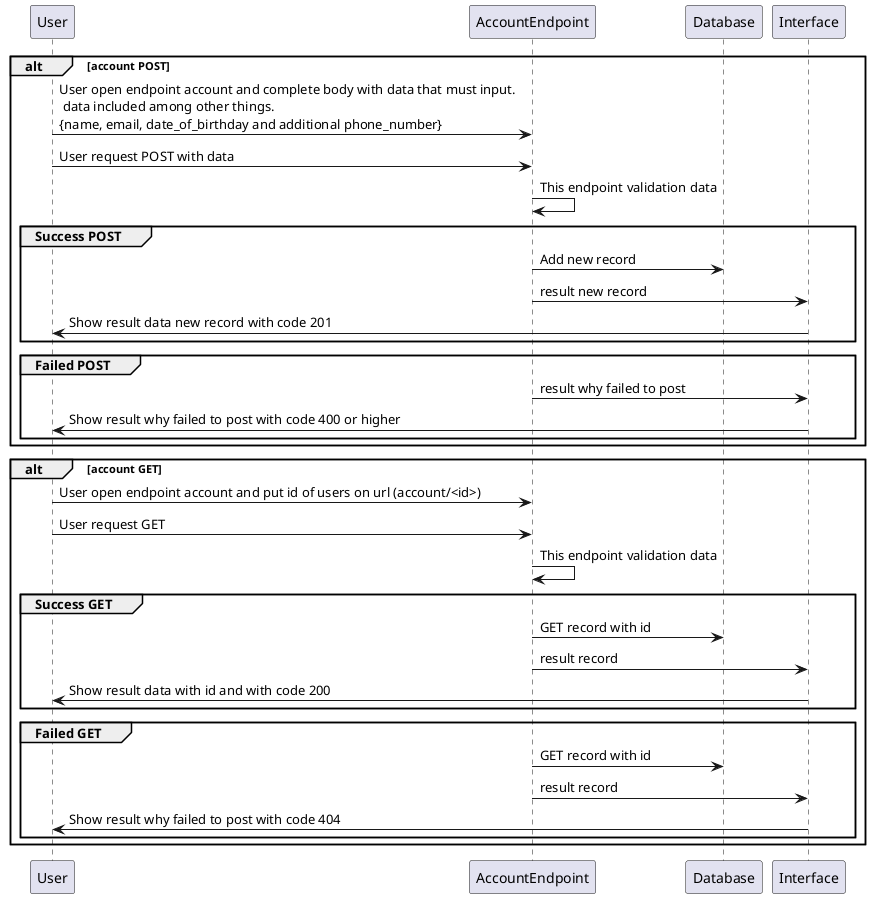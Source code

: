 @startuml

alt account POST
User -> AccountEndpoint: User open endpoint account and complete body with data that must input.\n data included among other things.\n{name, email, date_of_birthday and additional phone_number}
User -> AccountEndpoint: User request POST with data
AccountEndpoint -> AccountEndpoint: This endpoint validation data

    Group Success POST
    AccountEndpoint -> Database: Add new record
    AccountEndpoint -> Interface: result new record
    Interface -> User: Show result data new record with code 201
    end
    Group Failed POST
    AccountEndpoint -> Interface: result why failed to post
    Interface -> User: Show result why failed to post with code 400 or higher
    end
end

alt account GET
User -> AccountEndpoint: User open endpoint account and put id of users on url (account/<id>)
User -> AccountEndpoint: User request GET
AccountEndpoint -> AccountEndpoint: This endpoint validation data

    Group Success GET
    AccountEndpoint -> Database: GET record with id
    AccountEndpoint -> Interface: result record
    Interface -> User: Show result data with id and with code 200
    end
    Group Failed GET
    AccountEndpoint -> Database: GET record with id
    AccountEndpoint -> Interface: result record
    Interface -> User: Show result why failed to post with code 404
    end
end
@enduml
